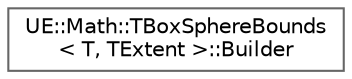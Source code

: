 digraph "Graphical Class Hierarchy"
{
 // INTERACTIVE_SVG=YES
 // LATEX_PDF_SIZE
  bgcolor="transparent";
  edge [fontname=Helvetica,fontsize=10,labelfontname=Helvetica,labelfontsize=10];
  node [fontname=Helvetica,fontsize=10,shape=box,height=0.2,width=0.4];
  rankdir="LR";
  Node0 [id="Node000000",label="UE::Math::TBoxSphereBounds\l\< T, TExtent \>::Builder",height=0.2,width=0.4,color="grey40", fillcolor="white", style="filled",URL="$db/dba/structUE_1_1Math_1_1TBoxSphereBounds_1_1Builder.html",tooltip="Utility class to build a TBoxSphereBounds by adding other math primitives."];
}
